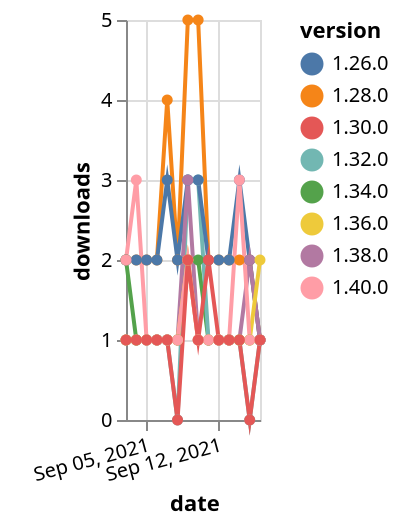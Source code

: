 {"$schema": "https://vega.github.io/schema/vega-lite/v5.json", "description": "A simple bar chart with embedded data.", "data": {"values": [{"date": "2021-09-03", "total": 204, "delta": 2, "version": "1.34.0"}, {"date": "2021-09-04", "total": 205, "delta": 1, "version": "1.34.0"}, {"date": "2021-09-05", "total": 206, "delta": 1, "version": "1.34.0"}, {"date": "2021-09-06", "total": 207, "delta": 1, "version": "1.34.0"}, {"date": "2021-09-07", "total": 208, "delta": 1, "version": "1.34.0"}, {"date": "2021-09-08", "total": 209, "delta": 1, "version": "1.34.0"}, {"date": "2021-09-09", "total": 211, "delta": 2, "version": "1.34.0"}, {"date": "2021-09-10", "total": 213, "delta": 2, "version": "1.34.0"}, {"date": "2021-09-11", "total": 214, "delta": 1, "version": "1.34.0"}, {"date": "2021-09-12", "total": 215, "delta": 1, "version": "1.34.0"}, {"date": "2021-09-13", "total": 216, "delta": 1, "version": "1.34.0"}, {"date": "2021-09-14", "total": 217, "delta": 1, "version": "1.34.0"}, {"date": "2021-09-15", "total": 218, "delta": 1, "version": "1.34.0"}, {"date": "2021-09-16", "total": 219, "delta": 1, "version": "1.34.0"}, {"date": "2021-09-03", "total": 368, "delta": 1, "version": "1.32.0"}, {"date": "2021-09-04", "total": 369, "delta": 1, "version": "1.32.0"}, {"date": "2021-09-05", "total": 370, "delta": 1, "version": "1.32.0"}, {"date": "2021-09-06", "total": 371, "delta": 1, "version": "1.32.0"}, {"date": "2021-09-07", "total": 372, "delta": 1, "version": "1.32.0"}, {"date": "2021-09-08", "total": 372, "delta": 0, "version": "1.32.0"}, {"date": "2021-09-09", "total": 375, "delta": 3, "version": "1.32.0"}, {"date": "2021-09-10", "total": 378, "delta": 3, "version": "1.32.0"}, {"date": "2021-09-11", "total": 379, "delta": 1, "version": "1.32.0"}, {"date": "2021-09-12", "total": 380, "delta": 1, "version": "1.32.0"}, {"date": "2021-09-13", "total": 381, "delta": 1, "version": "1.32.0"}, {"date": "2021-09-14", "total": 382, "delta": 1, "version": "1.32.0"}, {"date": "2021-09-15", "total": 382, "delta": 0, "version": "1.32.0"}, {"date": "2021-09-16", "total": 383, "delta": 1, "version": "1.32.0"}, {"date": "2021-09-03", "total": 2659, "delta": 2, "version": "1.28.0"}, {"date": "2021-09-04", "total": 2661, "delta": 2, "version": "1.28.0"}, {"date": "2021-09-05", "total": 2663, "delta": 2, "version": "1.28.0"}, {"date": "2021-09-06", "total": 2665, "delta": 2, "version": "1.28.0"}, {"date": "2021-09-07", "total": 2669, "delta": 4, "version": "1.28.0"}, {"date": "2021-09-08", "total": 2671, "delta": 2, "version": "1.28.0"}, {"date": "2021-09-09", "total": 2676, "delta": 5, "version": "1.28.0"}, {"date": "2021-09-10", "total": 2681, "delta": 5, "version": "1.28.0"}, {"date": "2021-09-11", "total": 2683, "delta": 2, "version": "1.28.0"}, {"date": "2021-09-12", "total": 2685, "delta": 2, "version": "1.28.0"}, {"date": "2021-09-13", "total": 2687, "delta": 2, "version": "1.28.0"}, {"date": "2021-09-14", "total": 2689, "delta": 2, "version": "1.28.0"}, {"date": "2021-09-15", "total": 2691, "delta": 2, "version": "1.28.0"}, {"date": "2021-09-16", "total": 2692, "delta": 1, "version": "1.28.0"}, {"date": "2021-09-03", "total": 2438, "delta": 2, "version": "1.26.0"}, {"date": "2021-09-04", "total": 2440, "delta": 2, "version": "1.26.0"}, {"date": "2021-09-05", "total": 2442, "delta": 2, "version": "1.26.0"}, {"date": "2021-09-06", "total": 2444, "delta": 2, "version": "1.26.0"}, {"date": "2021-09-07", "total": 2447, "delta": 3, "version": "1.26.0"}, {"date": "2021-09-08", "total": 2449, "delta": 2, "version": "1.26.0"}, {"date": "2021-09-09", "total": 2452, "delta": 3, "version": "1.26.0"}, {"date": "2021-09-10", "total": 2455, "delta": 3, "version": "1.26.0"}, {"date": "2021-09-11", "total": 2457, "delta": 2, "version": "1.26.0"}, {"date": "2021-09-12", "total": 2459, "delta": 2, "version": "1.26.0"}, {"date": "2021-09-13", "total": 2461, "delta": 2, "version": "1.26.0"}, {"date": "2021-09-14", "total": 2464, "delta": 3, "version": "1.26.0"}, {"date": "2021-09-15", "total": 2466, "delta": 2, "version": "1.26.0"}, {"date": "2021-09-16", "total": 2467, "delta": 1, "version": "1.26.0"}, {"date": "2021-09-03", "total": 204, "delta": 1, "version": "1.38.0"}, {"date": "2021-09-04", "total": 205, "delta": 1, "version": "1.38.0"}, {"date": "2021-09-05", "total": 206, "delta": 1, "version": "1.38.0"}, {"date": "2021-09-06", "total": 207, "delta": 1, "version": "1.38.0"}, {"date": "2021-09-07", "total": 208, "delta": 1, "version": "1.38.0"}, {"date": "2021-09-08", "total": 209, "delta": 1, "version": "1.38.0"}, {"date": "2021-09-09", "total": 212, "delta": 3, "version": "1.38.0"}, {"date": "2021-09-10", "total": 213, "delta": 1, "version": "1.38.0"}, {"date": "2021-09-11", "total": 214, "delta": 1, "version": "1.38.0"}, {"date": "2021-09-12", "total": 215, "delta": 1, "version": "1.38.0"}, {"date": "2021-09-13", "total": 216, "delta": 1, "version": "1.38.0"}, {"date": "2021-09-14", "total": 217, "delta": 1, "version": "1.38.0"}, {"date": "2021-09-15", "total": 219, "delta": 2, "version": "1.38.0"}, {"date": "2021-09-16", "total": 220, "delta": 1, "version": "1.38.0"}, {"date": "2021-09-03", "total": 177, "delta": 1, "version": "1.36.0"}, {"date": "2021-09-04", "total": 178, "delta": 1, "version": "1.36.0"}, {"date": "2021-09-05", "total": 179, "delta": 1, "version": "1.36.0"}, {"date": "2021-09-06", "total": 180, "delta": 1, "version": "1.36.0"}, {"date": "2021-09-07", "total": 181, "delta": 1, "version": "1.36.0"}, {"date": "2021-09-08", "total": 182, "delta": 1, "version": "1.36.0"}, {"date": "2021-09-09", "total": 184, "delta": 2, "version": "1.36.0"}, {"date": "2021-09-10", "total": 185, "delta": 1, "version": "1.36.0"}, {"date": "2021-09-11", "total": 186, "delta": 1, "version": "1.36.0"}, {"date": "2021-09-12", "total": 187, "delta": 1, "version": "1.36.0"}, {"date": "2021-09-13", "total": 188, "delta": 1, "version": "1.36.0"}, {"date": "2021-09-14", "total": 189, "delta": 1, "version": "1.36.0"}, {"date": "2021-09-15", "total": 190, "delta": 1, "version": "1.36.0"}, {"date": "2021-09-16", "total": 192, "delta": 2, "version": "1.36.0"}, {"date": "2021-09-03", "total": 128, "delta": 2, "version": "1.40.0"}, {"date": "2021-09-04", "total": 131, "delta": 3, "version": "1.40.0"}, {"date": "2021-09-05", "total": 132, "delta": 1, "version": "1.40.0"}, {"date": "2021-09-06", "total": 133, "delta": 1, "version": "1.40.0"}, {"date": "2021-09-07", "total": 134, "delta": 1, "version": "1.40.0"}, {"date": "2021-09-08", "total": 135, "delta": 1, "version": "1.40.0"}, {"date": "2021-09-09", "total": 137, "delta": 2, "version": "1.40.0"}, {"date": "2021-09-10", "total": 138, "delta": 1, "version": "1.40.0"}, {"date": "2021-09-11", "total": 139, "delta": 1, "version": "1.40.0"}, {"date": "2021-09-12", "total": 140, "delta": 1, "version": "1.40.0"}, {"date": "2021-09-13", "total": 141, "delta": 1, "version": "1.40.0"}, {"date": "2021-09-14", "total": 144, "delta": 3, "version": "1.40.0"}, {"date": "2021-09-15", "total": 145, "delta": 1, "version": "1.40.0"}, {"date": "2021-09-16", "total": 146, "delta": 1, "version": "1.40.0"}, {"date": "2021-09-03", "total": 262, "delta": 1, "version": "1.30.0"}, {"date": "2021-09-04", "total": 263, "delta": 1, "version": "1.30.0"}, {"date": "2021-09-05", "total": 264, "delta": 1, "version": "1.30.0"}, {"date": "2021-09-06", "total": 265, "delta": 1, "version": "1.30.0"}, {"date": "2021-09-07", "total": 266, "delta": 1, "version": "1.30.0"}, {"date": "2021-09-08", "total": 266, "delta": 0, "version": "1.30.0"}, {"date": "2021-09-09", "total": 268, "delta": 2, "version": "1.30.0"}, {"date": "2021-09-10", "total": 269, "delta": 1, "version": "1.30.0"}, {"date": "2021-09-11", "total": 271, "delta": 2, "version": "1.30.0"}, {"date": "2021-09-12", "total": 272, "delta": 1, "version": "1.30.0"}, {"date": "2021-09-13", "total": 273, "delta": 1, "version": "1.30.0"}, {"date": "2021-09-14", "total": 274, "delta": 1, "version": "1.30.0"}, {"date": "2021-09-15", "total": 274, "delta": 0, "version": "1.30.0"}, {"date": "2021-09-16", "total": 275, "delta": 1, "version": "1.30.0"}]}, "width": "container", "mark": {"type": "line", "point": {"filled": true}}, "encoding": {"x": {"field": "date", "type": "temporal", "timeUnit": "yearmonthdate", "title": "date", "axis": {"labelAngle": -15}}, "y": {"field": "delta", "type": "quantitative", "title": "downloads"}, "color": {"field": "version", "type": "nominal"}, "tooltip": {"field": "delta"}}}
